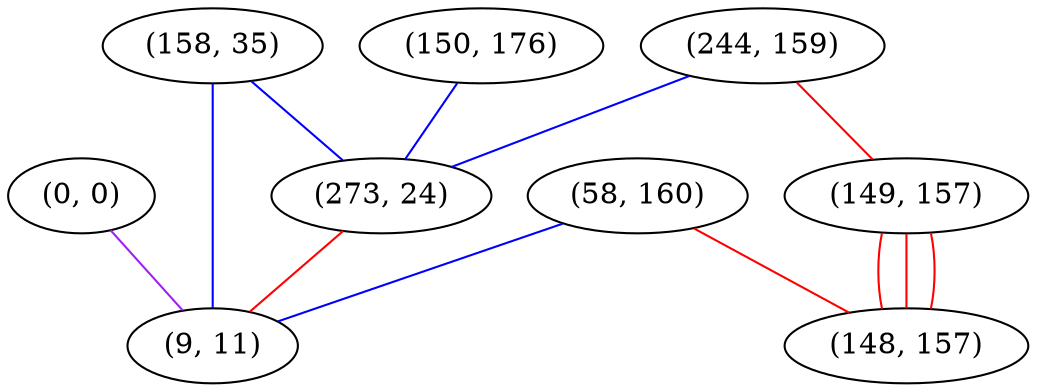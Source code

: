 graph "" {
"(0, 0)";
"(158, 35)";
"(58, 160)";
"(244, 159)";
"(149, 157)";
"(150, 176)";
"(148, 157)";
"(273, 24)";
"(9, 11)";
"(0, 0)" -- "(9, 11)"  [color=purple, key=0, weight=4];
"(158, 35)" -- "(273, 24)"  [color=blue, key=0, weight=3];
"(158, 35)" -- "(9, 11)"  [color=blue, key=0, weight=3];
"(58, 160)" -- "(148, 157)"  [color=red, key=0, weight=1];
"(58, 160)" -- "(9, 11)"  [color=blue, key=0, weight=3];
"(244, 159)" -- "(273, 24)"  [color=blue, key=0, weight=3];
"(244, 159)" -- "(149, 157)"  [color=red, key=0, weight=1];
"(149, 157)" -- "(148, 157)"  [color=red, key=0, weight=1];
"(149, 157)" -- "(148, 157)"  [color=red, key=1, weight=1];
"(149, 157)" -- "(148, 157)"  [color=red, key=2, weight=1];
"(150, 176)" -- "(273, 24)"  [color=blue, key=0, weight=3];
"(273, 24)" -- "(9, 11)"  [color=red, key=0, weight=1];
}
